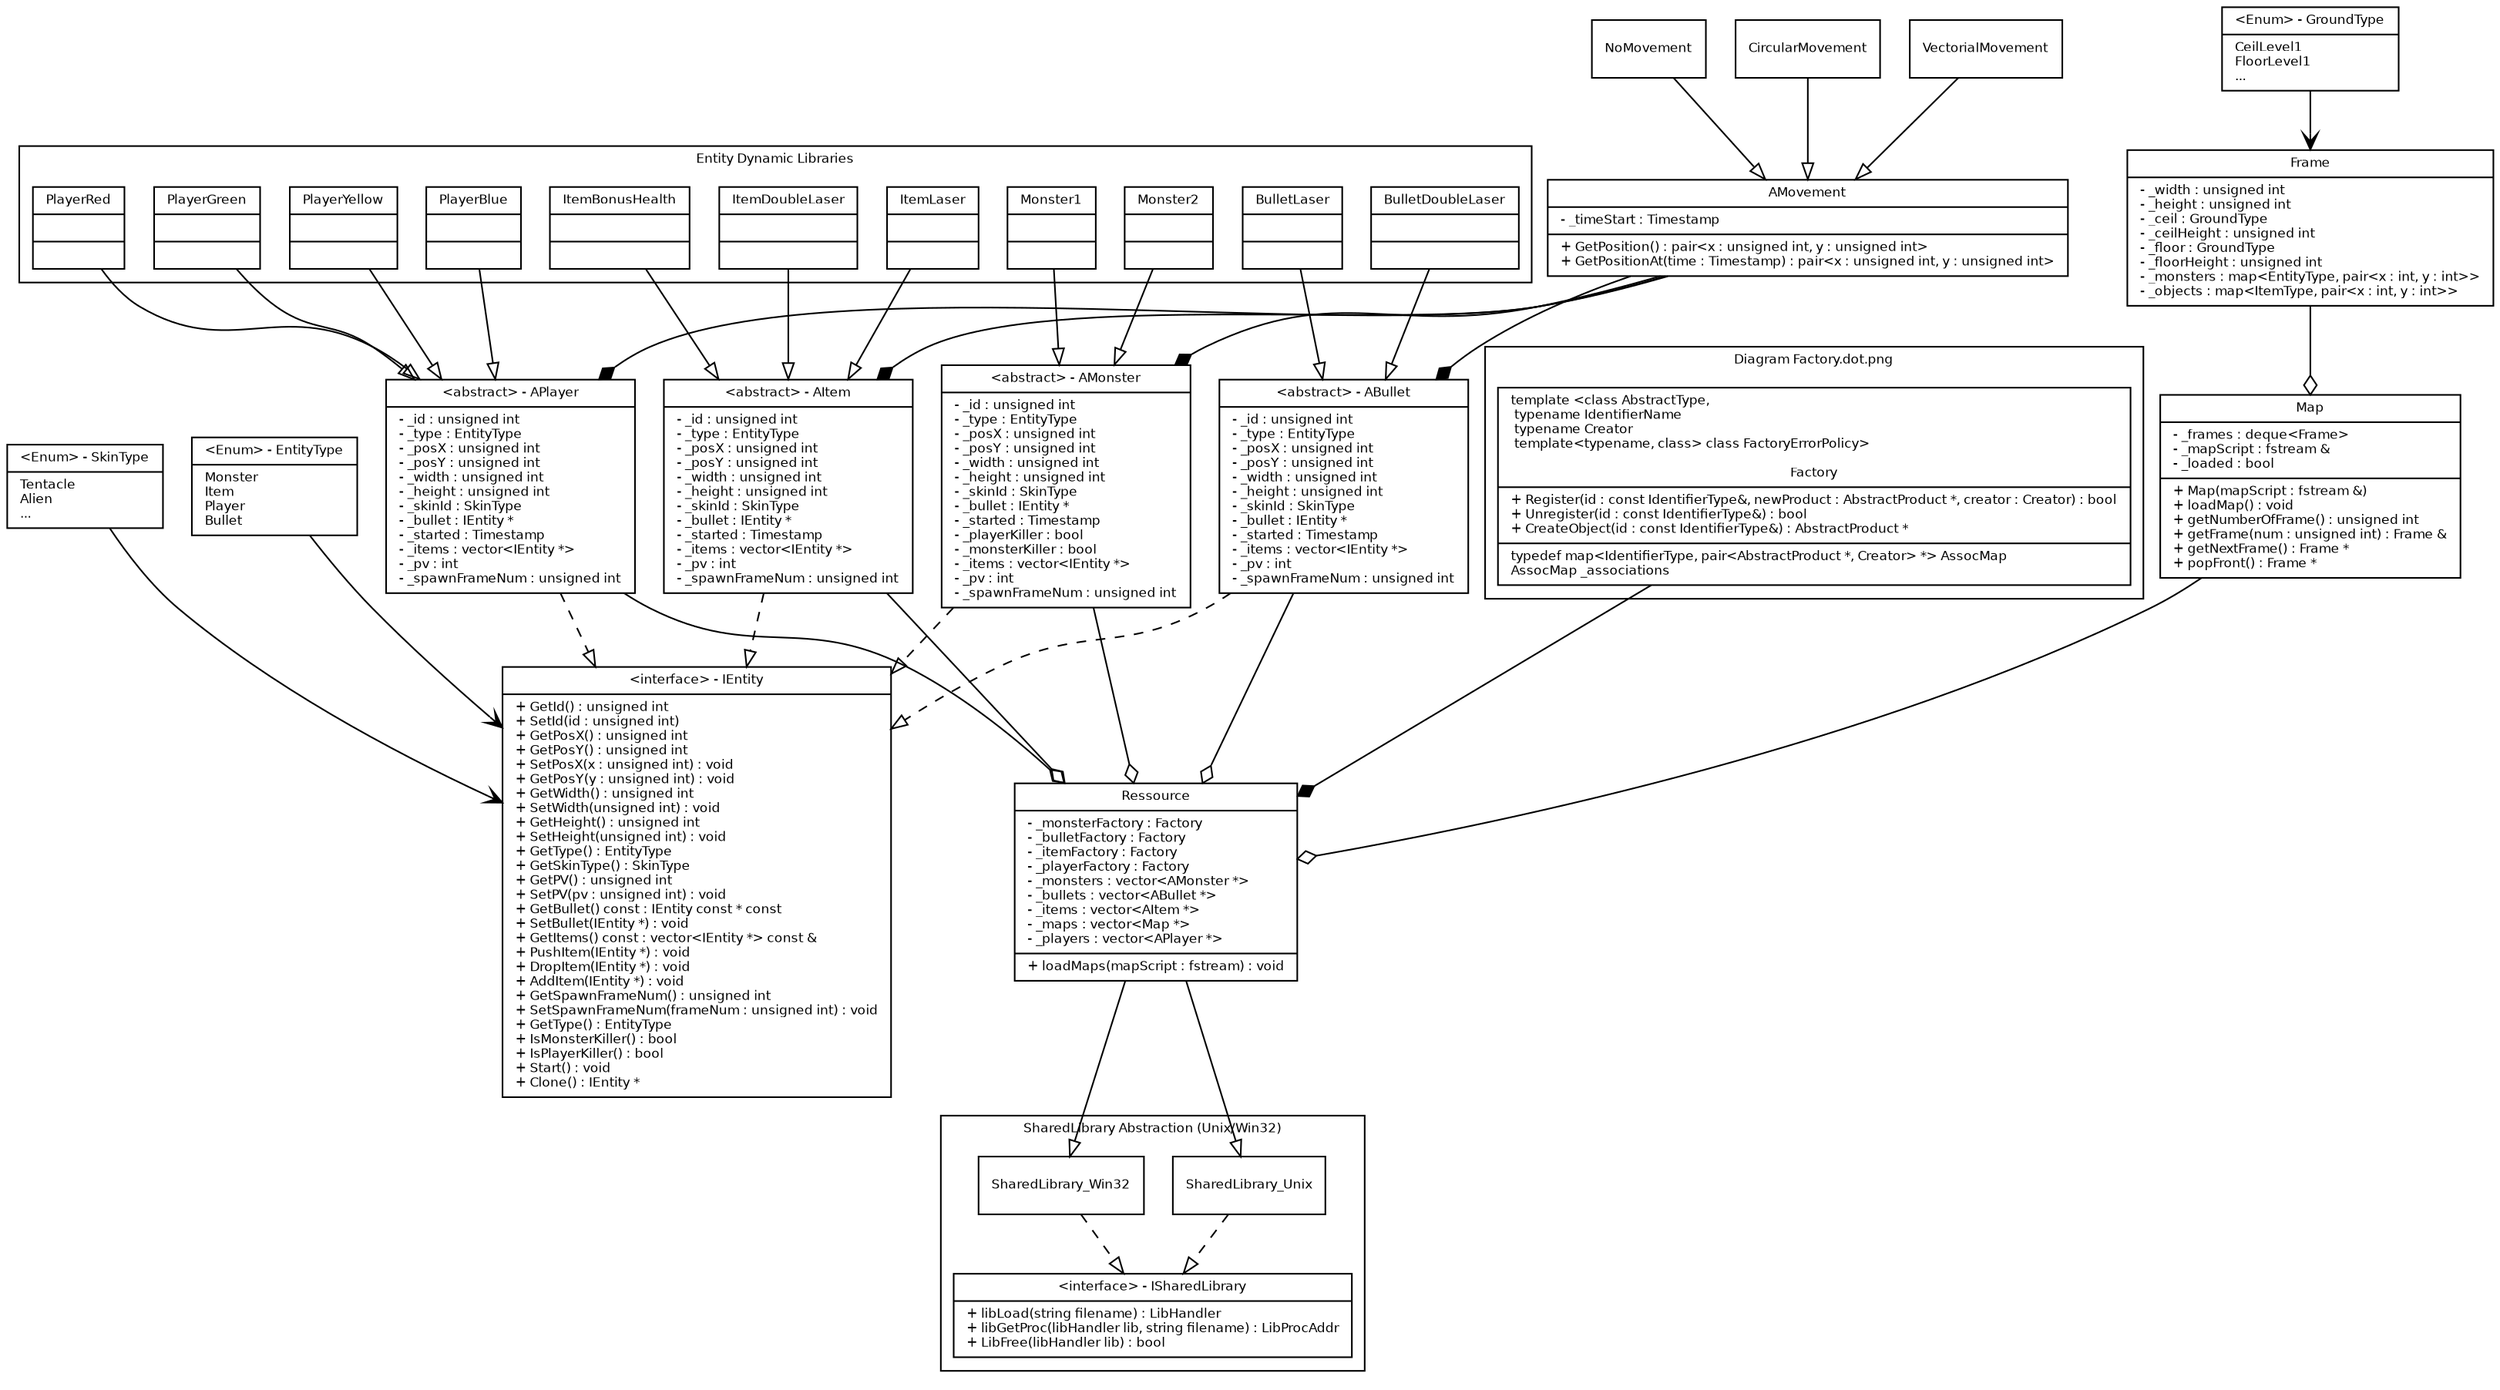 digraph G {
fontname = "Bitstream Vera Sans"
fontsize = 8

node [
fontname = "Bitstream Vera Sans"
fontsize = 8
shape = "record"
]

// Interface IEntity
IEntity [
label = "{\
\<interface\> - IEntity|\
+ GetId() : unsigned int\l\
+ SetId(id : unsigned int)\l\
+ GetPosX() : unsigned int\l\
+ GetPosY() : unsigned int\l\
+ SetPosX(x : unsigned int) : void\l\
+ GetPosY(y : unsigned int) : void\l\
+ GetWidth() : unsigned int\l\
+ SetWidth(unsigned int) : void\l\
+ GetHeight() : unsigned int\l\
+ SetHeight(unsigned int) : void\l\
+ GetType() : EntityType\l\
+ GetSkinType() : SkinType\l\
+ GetPV() : unsigned int\l\
+ SetPV(pv : unsigned int) : void\l\
+ GetBullet() const : IEntity const * const\l\
+ SetBullet(IEntity *) : void\l\
+ GetItems() const : vector\<IEntity *\> const &\l\
+ PushItem(IEntity *) : void\l\
+ DropItem(IEntity *) : void\l\
+ AddItem(IEntity *) : void\l\
+ GetSpawnFrameNum() : unsigned int\l\
+ SetSpawnFrameNum(frameNum : unsigned int) : void\l\
+ GetType() : EntityType\l\
+ IsMonsterKiller() : bool\l\
+ IsPlayerKiller() : bool\l\
+ Start() : void\l\
+ Clone() : IEntity *\l\
}"
]

subgraph clusterGenericFactory {
label = "Diagram Factory.dot.png"

// Template class Factory
Factory [
label = "{\
template \<class AbstractType,\l\
		  typename IdentifierName\l\
		  typename Creator\l\
		  template\<typename, class\> class FactoryErrorPolicy\>\l\l\
Factory|\
+ Register(id : const IdentifierType&, newProduct : AbstractProduct *, creator : Creator) : bool\l\
+ Unregister(id : const IdentifierType&) : bool\l\
+ CreateObject(id : const IdentifierType&) : AbstractProduct *\l|\
typedef map\<IdentifierType, pair\<AbstractProduct *, Creator\> *\> AssocMap\l\
AssocMap _associations\l\
}"
]

}

// Class Ressource
Ressource [
label = "{\
Ressource|\
- _monsterFactory : Factory\l\
- _bulletFactory : Factory\l\
- _itemFactory : Factory\l\
- _playerFactory : Factory\l\
- _monsters : vector\<AMonster *\>\l\
- _bullets : vector\<ABullet *\>\l\
- _items : vector\<AItem *\>\l\
- _maps : vector\<Map *\>\l\
- _players : vector\<APlayer *\>\l|\
+ loadMaps(mapScript : fstream) : void\l\
}"

]

// Class Map
Map [
label = "{\
Map|\
- _frames : deque\<Frame\>\l\
- _mapScript : fstream &\l\
- _loaded : bool\l|\
+ Map(mapScript : fstream &)\l\
+ loadMap() : void\l\
+ getNumberOfFrame() : unsigned int\l\
+ getFrame(num : unsigned int) : Frame &\l\
+ getNextFrame() : Frame *\l\
+ popFront() : Frame *\l\
}"
]

// Class Frame
Frame [
label = "{\
Frame|\
- _width : unsigned int\l\
- _height : unsigned int\l\
- _ceil : GroundType\l\
- _ceilHeight : unsigned int\l\
- _floor : GroundType\l\
- _floorHeight : unsigned int\l\
- _monsters : map\<EntityType, pair\<x : int, y : int\>\>\l\
- _objects : map\<ItemType, pair\<x : int, y : int\>\>\l\
}"
]

//
// SHARED LIBRARY ABS SUBGRAPH
//
subgraph clusterAbsSharedLibrary {
label = "SharedLibrary Abstraction (Unix/Win32)"

// Interface ISharedLibrary
ISharedLibrary [
label = "{\
\<interface\> - ISharedLibrary|\
+ libLoad(string filename) : LibHandler\l\
+ libGetProc(libHandler lib, string filename) : LibProcAddr\l\
+ LibFree(libHandler lib) : bool\l\
}"
]

// Class SharedLibrary_unix
SharedLibrary_Unix [
label = "SharedLibrary_Unix"
]

// Class SharedLibrary_unix
SharedLibrary_Win32[
label = "SharedLibrary_Win32"
]


} // END SHARED LIBRARY ABS SUBGRAPH

//
// DINAMIC LIBRARY SUBGRAPH
//
subgraph clusterMonstersLibrary {
label = "Entity Dynamic Libraries"

// Class Monster1
Monster1 [
label = "{Monster1||}"
]

// Class Monster2
Monster2 [
label = "{Monster2||}"
]

// Class BulletLaser
BulletLaser [
label = "{\
BulletLaser||\
}"
]

// Class BulletDoubleLaser
BulletDoubleLaser [
label = "{\
BulletDoubleLaser||\
}"
]

PlayerBlue [
label = "{\
PlayerBlue||\
}"
]

PlayerYellow [
label = "{\
PlayerYellow||\
}"
]

PlayerGreen [
label = "{\
PlayerGreen||\
}"
]

PlayerRed [
label = "{\
PlayerRed||\
}"
]

// Class BonusHealth
BonusHealth [
label = "{ItemBonusHealth||}"
]

// Class Laser
Laser [
label = "{ItemLaser||}"
]

// Class DoubleLaser
DoubleLaser [
label = "{ItemDoubleLaser||}"
]

} // END : DYNAMIC LIBRARY SUBGRAPH

// Abstract class AMonster
AMonster [
label = "{\
\<abstract\> - AMonster|\
- _id : unsigned int\l\
- _type : EntityType\l\
- _posX : unsigned int\l\
- _posY : unsigned int\l\
- _width : unsigned int\l\
- _height : unsigned int\l\
- _skinId : SkinType\l\
- _bullet : IEntity *\l\
- _started : Timestamp\l\
- _playerKiller : bool\l\
- _monsterKiller : bool\l\
- _items : vector\<IEntity *\>\l\
- _pv : int\l\
- _spawnFrameNum : unsigned int\l\
}"
]

// Class player
APlayer [
label = "{\
\<abstract\> - APlayer|\
- _id : unsigned int\l\
- _type : EntityType\l\
- _posX : unsigned int\l\
- _posY : unsigned int\l\
- _width : unsigned int\l\
- _height : unsigned int\l\
- _skinId : SkinType\l\
- _bullet : IEntity *\l\
- _started : Timestamp\l\
- _items : vector\<IEntity *\>\l\
- _pv : int\l\
- _spawnFrameNum : unsigned int\l\
}"
]

// Class AItem
AItem [
label = "{\
\<abstract\> - AItem|\
- _id : unsigned int\l\
- _type : EntityType\l\
- _posX : unsigned int\l\
- _posY : unsigned int\l\
- _width : unsigned int\l\
- _height : unsigned int\l\
- _skinId : SkinType\l\
- _bullet : IEntity *\l\
- _started : Timestamp\l\
- _items : vector\<IEntity *\>\l\
- _pv : int\l\
- _spawnFrameNum : unsigned int\l\
}"
]

// Class ABullet
ABullet [
label = "{\
\<abstract\> - ABullet|\
- _id : unsigned int\l\
- _type : EntityType\l\
- _posX : unsigned int\l\
- _posY : unsigned int\l\
- _width : unsigned int\l\
- _height : unsigned int\l\
- _skinId : SkinType\l\
- _bullet : IEntity *\l\
- _started : Timestamp\l\
- _items : vector\<IEntity *\>\l\
- _pv : int\l\
- _spawnFrameNum : unsigned int\l\
}"
]

AMovement [
label = "{\
AMovement|\
- _timeStart : Timestamp\l|\
+ GetPosition() : pair\<x : unsigned int, y : unsigned int\>\l\
+ GetPositionAt(time : Timestamp) : pair\<x : unsigned int, y : unsigned int\>\l\
}"
]

CircularMovement [
label = "{CircularMovement}"
]

VectorialMovement [
label = "{VectorialMovement}"
]

NoMovement [
label = "{NoMovement}"
]

EnumSkinType [
label = "{\
\<Enum\> - SkinType|\
Tentacle\l\
Alien\l\
...\l\
}"
]

EnumGroundType [
label = "{\
\<Enum\> - GroundType|\
CeilLevel1\l\
FloorLevel1\l\
...\l\
}"
]

EnumEntityType [
label = "{\
\<Enum\> - EntityType|\
Monster\l\
Item\l\
Player\l\
Bullet\l\
}"
]

edge [
fontname = "Bitstream Vera Sans"
fontsize = 8
]

// Composition
Factory -> Ressource [arrowhead = "diamond" style = "solid"]
AMovement -> APlayer [arrowhead = "diamond" style = "solid"]
AMovement -> AItem [arrowhead = "diamond" style = "solid"]
AMovement -> ABullet [arrowhead = "diamond" style = "solid"]
AMovement -> AMonster [arrowhead = "diamond" style = "solid"]

// Uses
EnumSkinType -> IEntity [arrowhead = "vee" style = "solid"]
EnumGroundType -> Frame [arrowhead = "vee" style = "solid"]
EnumEntityType -> IEntity [arrowhead = "vee" style = "solid"]


// Aggregation
AMonster -> Ressource [arrowhead = "odiamond" style = "solid"]
AItem -> Ressource [arrowhead = "odiamond" style = "solid"]
ABullet -> Ressource [arrowhead = "odiamond" style = "solid"]
APlayer -> Ressource [arrowhead = "odiamond" style = "solid"]
Map -> Ressource [arrowhead = "odiamond" style = "solid"]
Frame -> Map [arrowhead = "odiamond" style = "solid"]

// Heritage
Monster1 -> AMonster [arrowhead = "onormal" style = "solid"]
Monster2 -> AMonster [arrowhead = "onormal" style = "solid"]
BulletLaser -> ABullet [arrowhead = "onormal" style = "solid"]
BulletDoubleLaser -> ABullet [arrowhead = "onormal" style = "solid"]
PlayerBlue -> APlayer [arrowhead = "onormal" style = "solid"]
PlayerYellow -> APlayer [arrowhead = "onormal" style = "solid"]
PlayerRed -> APlayer [arrowhead = "onormal" style = "solid"]
PlayerGreen -> APlayer [arrowhead = "onormal" style = "solid"]
BonusHealth -> AItem [arrowhead = "onormal" style = "solid"]
Laser -> AItem [arrowhead = "onormal" style = "solid"]
DoubleLaser -> AItem [arrowhead = "onormal" style = "solid"]
Ressource -> SharedLibrary_Unix [arrowhead = "onormal" style = "solid"]
Ressource -> SharedLibrary_Win32 [arrowhead = "onromal" style = "solid"]
CircularMovement -> AMovement [arrowhead = "onromal" style = "solid"]
VectorialMovement -> AMovement [arrowhead = "onromal" style = "solid"]
NoMovement -> AMovement [arrowhead = "onromal" style = "solid"]

// Implement interface
SharedLibrary_Unix -> ISharedLibrary [arrowhead = "onormal" style = "dashed"]
SharedLibrary_Win32 -> ISharedLibrary [arrowhead = "onormal" style = "dashed"]
APlayer -> IEntity [arrowhead = "onormal" style = "dashed"]
AItem -> IEntity [arrowhead = "onormal" style = "dashed"]
ABullet -> IEntity [arrowhead = "onormal" style = "dashed"]
AMonster -> IEntity [arrowhead = "onormal" style = "dashed"]

}

